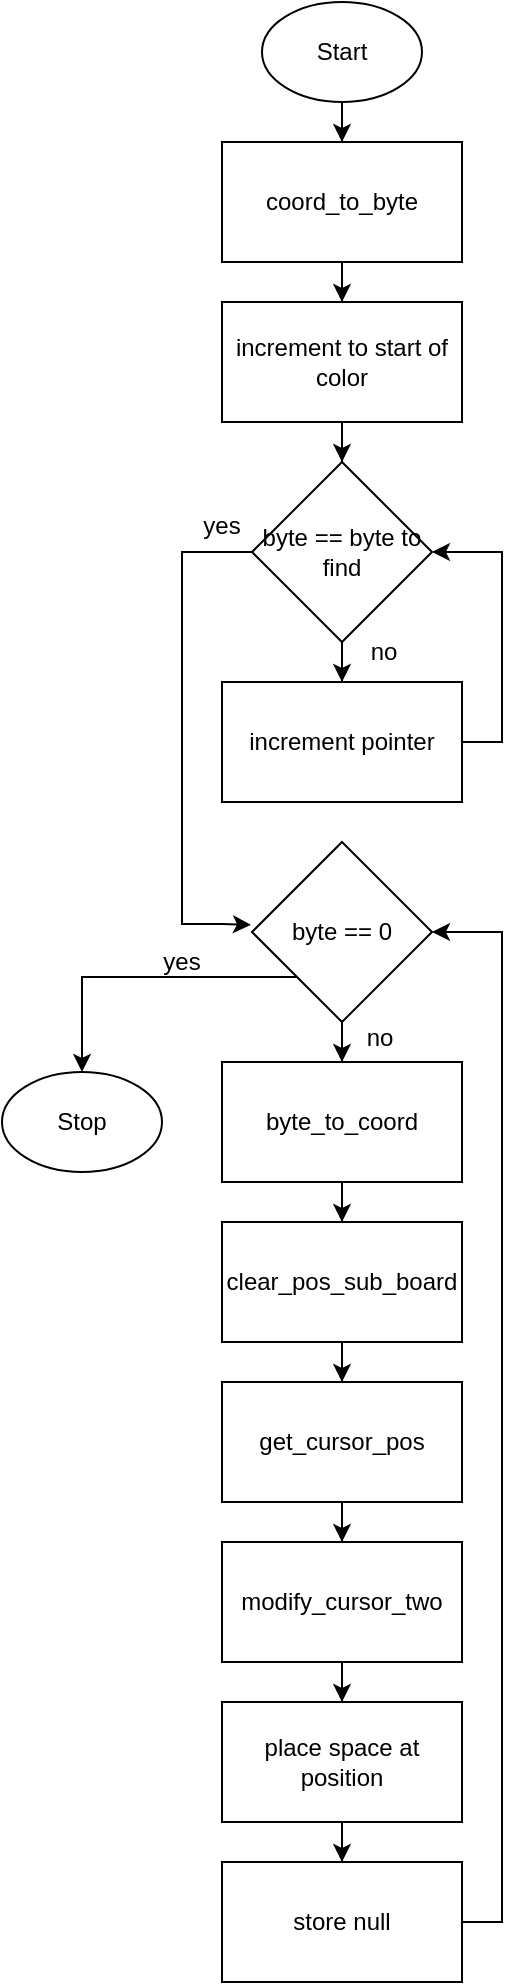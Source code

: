 <mxfile>
    <diagram id="6Bb30ea31saXhApyOKal" name="Page-1">
        <mxGraphModel dx="463" dy="469" grid="1" gridSize="10" guides="1" tooltips="1" connect="1" arrows="1" fold="1" page="1" pageScale="1" pageWidth="850" pageHeight="1100" math="0" shadow="0">
            <root>
                <mxCell id="0"/>
                <mxCell id="1" parent="0"/>
                <mxCell id="21" style="edgeStyle=orthogonalEdgeStyle;rounded=0;orthogonalLoop=1;jettySize=auto;html=1;entryX=0.5;entryY=0;entryDx=0;entryDy=0;" edge="1" parent="1" source="2" target="3">
                    <mxGeometry relative="1" as="geometry"/>
                </mxCell>
                <mxCell id="2" value="Start" style="ellipse;whiteSpace=wrap;html=1;" vertex="1" parent="1">
                    <mxGeometry x="160" width="80" height="50" as="geometry"/>
                </mxCell>
                <mxCell id="22" style="edgeStyle=orthogonalEdgeStyle;rounded=0;orthogonalLoop=1;jettySize=auto;html=1;entryX=0.5;entryY=0;entryDx=0;entryDy=0;" edge="1" parent="1" source="3" target="4">
                    <mxGeometry relative="1" as="geometry"/>
                </mxCell>
                <mxCell id="3" value="coord_to_byte" style="rounded=0;whiteSpace=wrap;html=1;" vertex="1" parent="1">
                    <mxGeometry x="140" y="70" width="120" height="60" as="geometry"/>
                </mxCell>
                <mxCell id="23" style="edgeStyle=orthogonalEdgeStyle;rounded=0;orthogonalLoop=1;jettySize=auto;html=1;entryX=0.5;entryY=0;entryDx=0;entryDy=0;" edge="1" parent="1" source="4" target="6">
                    <mxGeometry relative="1" as="geometry"/>
                </mxCell>
                <mxCell id="4" value="increment to start of color" style="rounded=0;whiteSpace=wrap;html=1;" vertex="1" parent="1">
                    <mxGeometry x="140" y="150" width="120" height="60" as="geometry"/>
                </mxCell>
                <mxCell id="9" style="edgeStyle=orthogonalEdgeStyle;rounded=0;orthogonalLoop=1;jettySize=auto;html=1;entryX=0.5;entryY=0;entryDx=0;entryDy=0;" edge="1" parent="1" source="6" target="7">
                    <mxGeometry relative="1" as="geometry"/>
                </mxCell>
                <mxCell id="10" style="edgeStyle=orthogonalEdgeStyle;rounded=0;orthogonalLoop=1;jettySize=auto;html=1;entryX=-0.006;entryY=0.46;entryDx=0;entryDy=0;entryPerimeter=0;" edge="1" parent="1" source="6" target="12">
                    <mxGeometry relative="1" as="geometry">
                        <mxPoint x="140" y="450" as="targetPoint"/>
                        <Array as="points">
                            <mxPoint x="120" y="275"/>
                            <mxPoint x="120" y="461"/>
                            <mxPoint x="140" y="461"/>
                        </Array>
                    </mxGeometry>
                </mxCell>
                <mxCell id="6" value="byte == byte to find" style="rhombus;whiteSpace=wrap;html=1;" vertex="1" parent="1">
                    <mxGeometry x="155" y="230" width="90" height="90" as="geometry"/>
                </mxCell>
                <mxCell id="29" style="edgeStyle=orthogonalEdgeStyle;rounded=0;orthogonalLoop=1;jettySize=auto;html=1;entryX=1;entryY=0.5;entryDx=0;entryDy=0;" edge="1" parent="1" source="7" target="6">
                    <mxGeometry relative="1" as="geometry">
                        <Array as="points">
                            <mxPoint x="280" y="370"/>
                            <mxPoint x="280" y="275"/>
                        </Array>
                    </mxGeometry>
                </mxCell>
                <mxCell id="7" value="increment pointer" style="rounded=0;whiteSpace=wrap;html=1;" vertex="1" parent="1">
                    <mxGeometry x="140" y="340" width="120" height="60" as="geometry"/>
                </mxCell>
                <mxCell id="24" style="edgeStyle=orthogonalEdgeStyle;rounded=0;orthogonalLoop=1;jettySize=auto;html=1;entryX=0.5;entryY=0;entryDx=0;entryDy=0;" edge="1" parent="1" source="11" target="13">
                    <mxGeometry relative="1" as="geometry"/>
                </mxCell>
                <mxCell id="11" value="byte_to_coord" style="rounded=0;whiteSpace=wrap;html=1;" vertex="1" parent="1">
                    <mxGeometry x="140" y="530" width="120" height="60" as="geometry"/>
                </mxCell>
                <mxCell id="19" style="edgeStyle=orthogonalEdgeStyle;rounded=0;orthogonalLoop=1;jettySize=auto;html=1;" edge="1" parent="1" source="12" target="11">
                    <mxGeometry relative="1" as="geometry"/>
                </mxCell>
                <mxCell id="32" style="edgeStyle=orthogonalEdgeStyle;rounded=0;orthogonalLoop=1;jettySize=auto;html=1;exitX=0;exitY=1;exitDx=0;exitDy=0;" edge="1" parent="1" source="12" target="33">
                    <mxGeometry relative="1" as="geometry">
                        <mxPoint x="70" y="1070" as="targetPoint"/>
                    </mxGeometry>
                </mxCell>
                <mxCell id="12" value="byte == 0" style="rhombus;whiteSpace=wrap;html=1;" vertex="1" parent="1">
                    <mxGeometry x="155" y="420" width="90" height="90" as="geometry"/>
                </mxCell>
                <mxCell id="25" style="edgeStyle=orthogonalEdgeStyle;rounded=0;orthogonalLoop=1;jettySize=auto;html=1;entryX=0.5;entryY=0;entryDx=0;entryDy=0;" edge="1" parent="1" source="13" target="14">
                    <mxGeometry relative="1" as="geometry"/>
                </mxCell>
                <mxCell id="13" value="clear_pos_sub_board" style="rounded=0;whiteSpace=wrap;html=1;" vertex="1" parent="1">
                    <mxGeometry x="140" y="610" width="120" height="60" as="geometry"/>
                </mxCell>
                <mxCell id="26" style="edgeStyle=orthogonalEdgeStyle;rounded=0;orthogonalLoop=1;jettySize=auto;html=1;entryX=0.5;entryY=0;entryDx=0;entryDy=0;" edge="1" parent="1" source="14" target="15">
                    <mxGeometry relative="1" as="geometry"/>
                </mxCell>
                <mxCell id="14" value="get_cursor_pos" style="rounded=0;whiteSpace=wrap;html=1;" vertex="1" parent="1">
                    <mxGeometry x="140" y="690" width="120" height="60" as="geometry"/>
                </mxCell>
                <mxCell id="27" style="edgeStyle=orthogonalEdgeStyle;rounded=0;orthogonalLoop=1;jettySize=auto;html=1;entryX=0.5;entryY=0;entryDx=0;entryDy=0;" edge="1" parent="1" source="15" target="16">
                    <mxGeometry relative="1" as="geometry"/>
                </mxCell>
                <mxCell id="15" value="modify_cursor_two" style="rounded=0;whiteSpace=wrap;html=1;" vertex="1" parent="1">
                    <mxGeometry x="140" y="770" width="120" height="60" as="geometry"/>
                </mxCell>
                <mxCell id="28" style="edgeStyle=orthogonalEdgeStyle;rounded=0;orthogonalLoop=1;jettySize=auto;html=1;entryX=0.5;entryY=0;entryDx=0;entryDy=0;" edge="1" parent="1" source="16" target="17">
                    <mxGeometry relative="1" as="geometry"/>
                </mxCell>
                <mxCell id="16" value="place space at position" style="rounded=0;whiteSpace=wrap;html=1;" vertex="1" parent="1">
                    <mxGeometry x="140" y="850" width="120" height="60" as="geometry"/>
                </mxCell>
                <mxCell id="18" style="edgeStyle=orthogonalEdgeStyle;rounded=0;orthogonalLoop=1;jettySize=auto;html=1;entryX=1;entryY=0.5;entryDx=0;entryDy=0;" edge="1" parent="1" source="17" target="12">
                    <mxGeometry relative="1" as="geometry">
                        <Array as="points">
                            <mxPoint x="280" y="960"/>
                            <mxPoint x="280" y="465"/>
                        </Array>
                    </mxGeometry>
                </mxCell>
                <mxCell id="17" value="store null" style="rounded=0;whiteSpace=wrap;html=1;" vertex="1" parent="1">
                    <mxGeometry x="140" y="930" width="120" height="60" as="geometry"/>
                </mxCell>
                <mxCell id="30" value="no" style="text;html=1;strokeColor=none;fillColor=none;align=center;verticalAlign=middle;whiteSpace=wrap;rounded=0;" vertex="1" parent="1">
                    <mxGeometry x="201" y="315" width="40" height="20" as="geometry"/>
                </mxCell>
                <mxCell id="31" value="yes" style="text;html=1;strokeColor=none;fillColor=none;align=center;verticalAlign=middle;whiteSpace=wrap;rounded=0;" vertex="1" parent="1">
                    <mxGeometry x="100" y="470" width="40" height="20" as="geometry"/>
                </mxCell>
                <mxCell id="33" value="Stop" style="ellipse;whiteSpace=wrap;html=1;" vertex="1" parent="1">
                    <mxGeometry x="30" y="535" width="80" height="50" as="geometry"/>
                </mxCell>
                <mxCell id="35" value="no" style="text;html=1;strokeColor=none;fillColor=none;align=center;verticalAlign=middle;whiteSpace=wrap;rounded=0;" vertex="1" parent="1">
                    <mxGeometry x="199" y="508" width="40" height="20" as="geometry"/>
                </mxCell>
                <mxCell id="36" value="yes" style="text;html=1;strokeColor=none;fillColor=none;align=center;verticalAlign=middle;whiteSpace=wrap;rounded=0;" vertex="1" parent="1">
                    <mxGeometry x="120" y="252" width="40" height="20" as="geometry"/>
                </mxCell>
            </root>
        </mxGraphModel>
    </diagram>
</mxfile>